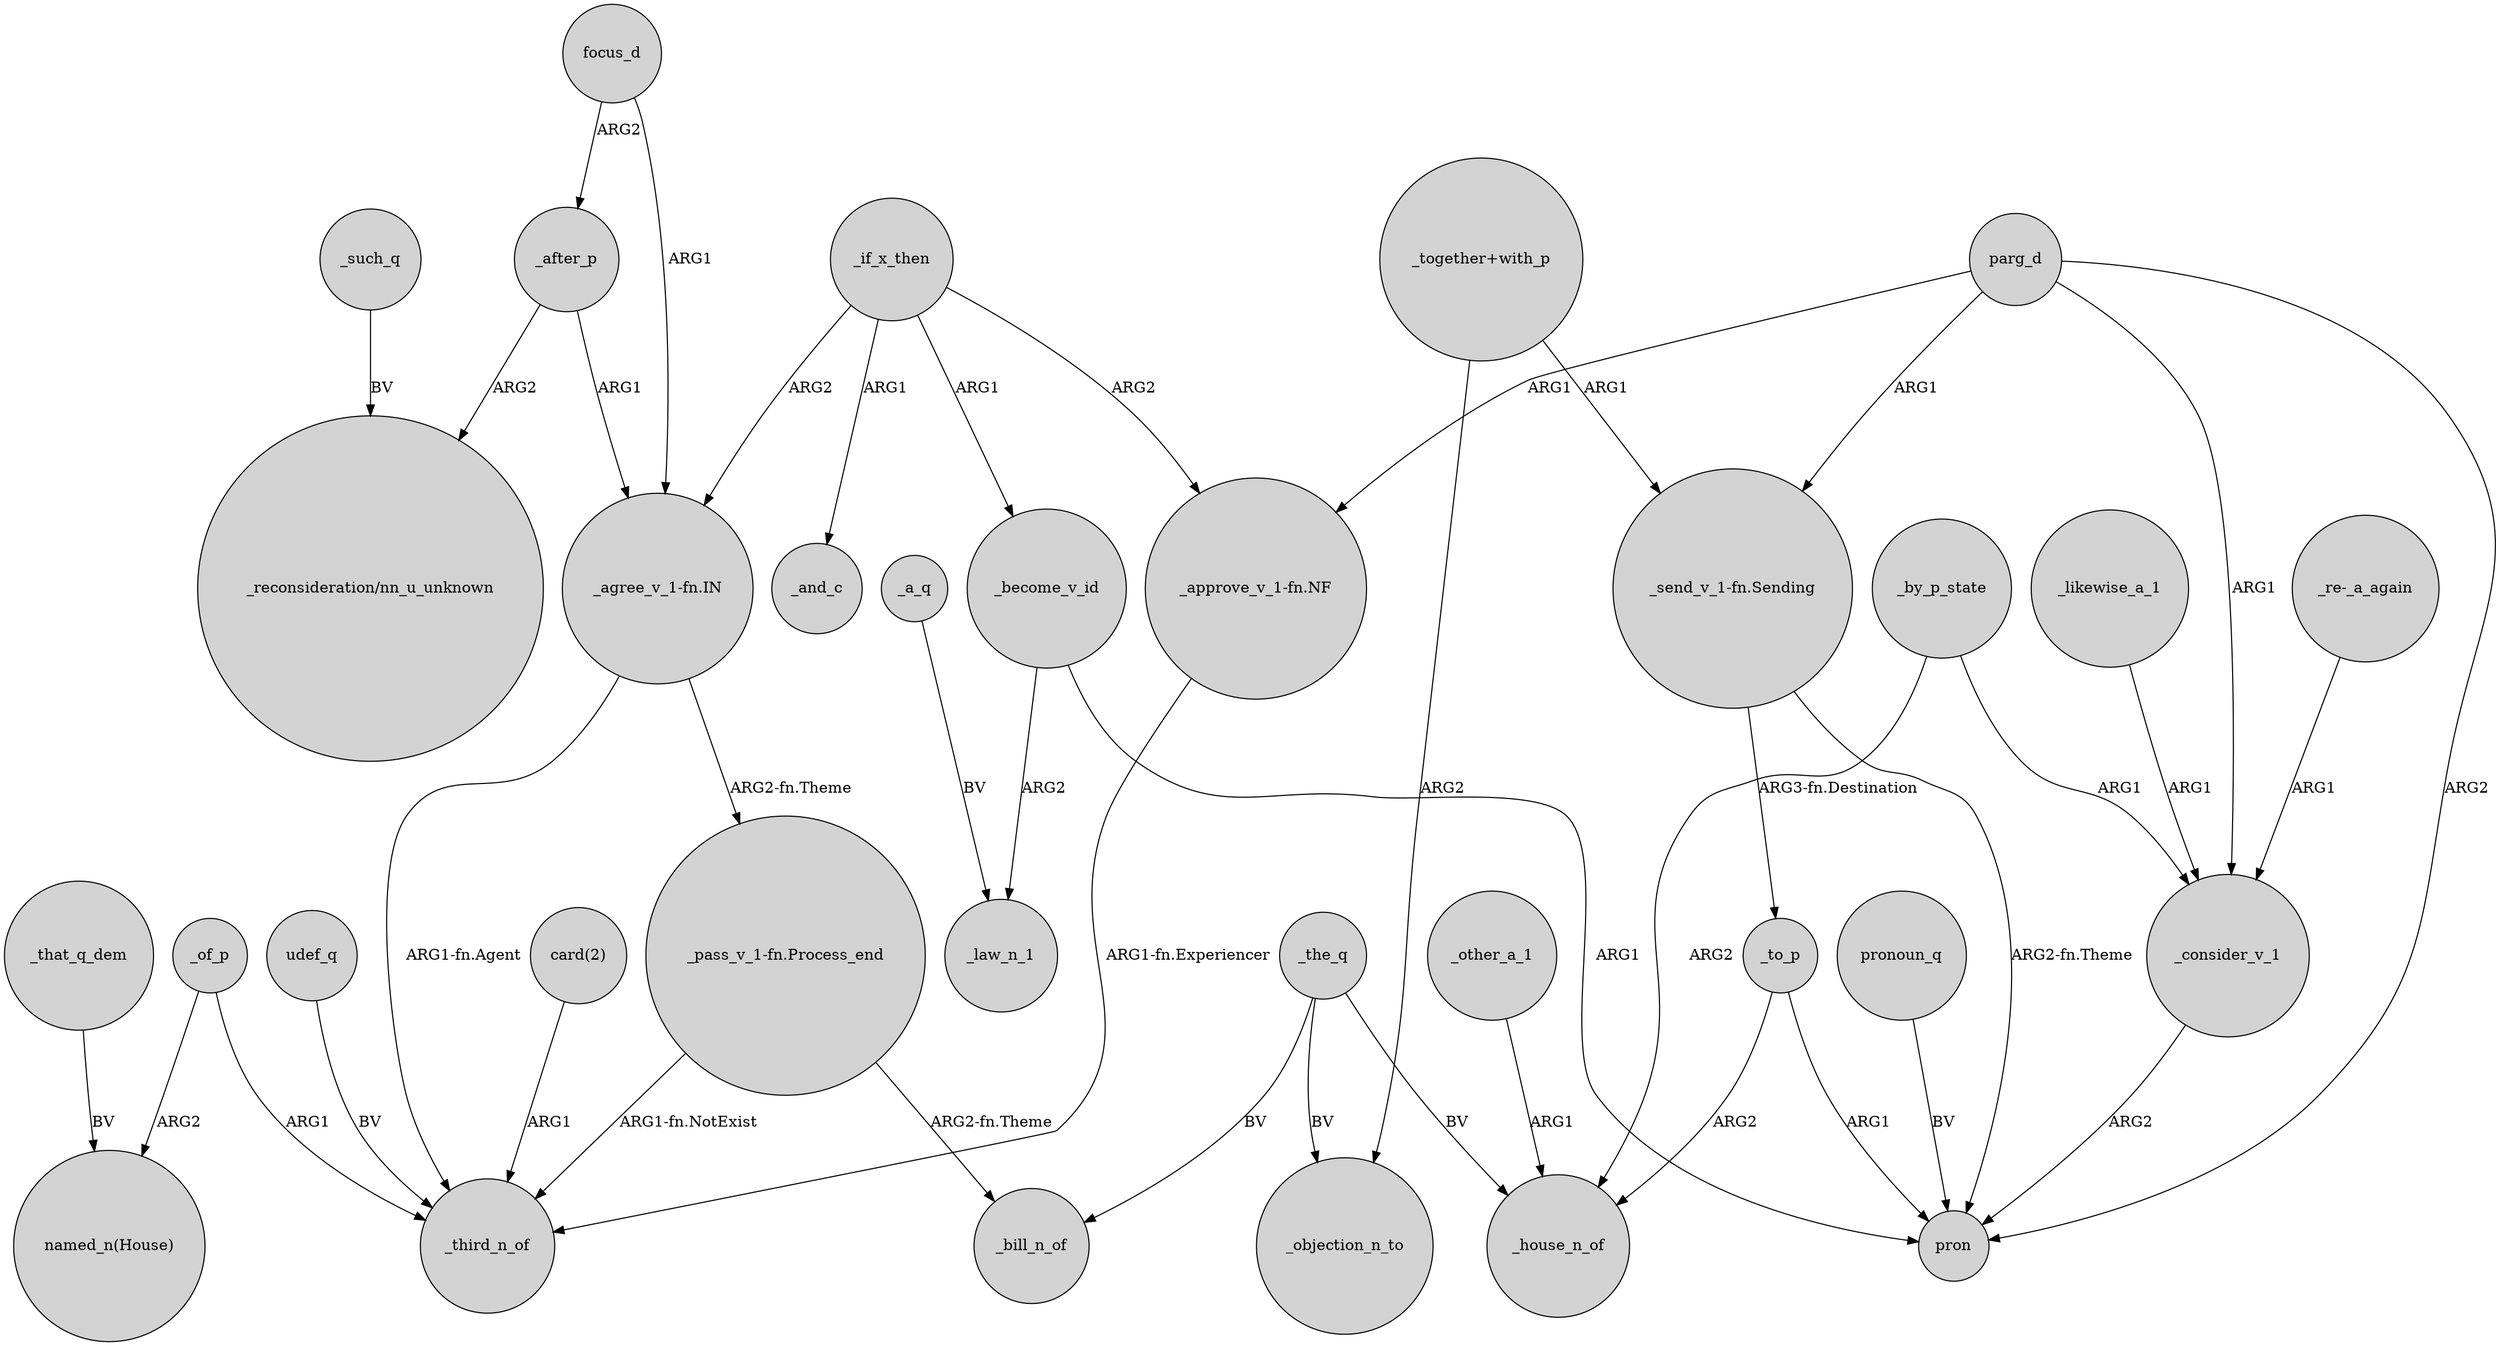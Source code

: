 digraph {
	node [shape=circle style=filled]
	_the_q -> _bill_n_of [label=BV]
	_of_p -> _third_n_of [label=ARG1]
	_after_p -> "_reconsideration/nn_u_unknown" [label=ARG2]
	_the_q -> _house_n_of [label=BV]
	"_together+with_p" -> "_send_v_1-fn.Sending" [label=ARG1]
	focus_d -> _after_p [label=ARG2]
	_that_q_dem -> "named_n(House)" [label=BV]
	_by_p_state -> _consider_v_1 [label=ARG1]
	_to_p -> pron [label=ARG1]
	_the_q -> _objection_n_to [label=BV]
	"card(2)" -> _third_n_of [label=ARG1]
	udef_q -> _third_n_of [label=BV]
	_become_v_id -> pron [label=ARG1]
	_become_v_id -> _law_n_1 [label=ARG2]
	"_agree_v_1-fn.IN" -> _third_n_of [label="ARG1-fn.Agent"]
	"_approve_v_1-fn.NF" -> _third_n_of [label="ARG1-fn.Experiencer"]
	_of_p -> "named_n(House)" [label=ARG2]
	_such_q -> "_reconsideration/nn_u_unknown" [label=BV]
	parg_d -> pron [label=ARG2]
	pronoun_q -> pron [label=BV]
	_a_q -> _law_n_1 [label=BV]
	"_pass_v_1-fn.Process_end" -> _third_n_of [label="ARG1-fn.NotExist"]
	"_pass_v_1-fn.Process_end" -> _bill_n_of [label="ARG2-fn.Theme"]
	_if_x_then -> _become_v_id [label=ARG1]
	_after_p -> "_agree_v_1-fn.IN" [label=ARG1]
	"_send_v_1-fn.Sending" -> _to_p [label="ARG3-fn.Destination"]
	"_agree_v_1-fn.IN" -> "_pass_v_1-fn.Process_end" [label="ARG2-fn.Theme"]
	_if_x_then -> _and_c [label=ARG1]
	_to_p -> _house_n_of [label=ARG2]
	_other_a_1 -> _house_n_of [label=ARG1]
	_if_x_then -> "_agree_v_1-fn.IN" [label=ARG2]
	_likewise_a_1 -> _consider_v_1 [label=ARG1]
	parg_d -> "_send_v_1-fn.Sending" [label=ARG1]
	_by_p_state -> _house_n_of [label=ARG2]
	parg_d -> _consider_v_1 [label=ARG1]
	_if_x_then -> "_approve_v_1-fn.NF" [label=ARG2]
	focus_d -> "_agree_v_1-fn.IN" [label=ARG1]
	"_together+with_p" -> _objection_n_to [label=ARG2]
	parg_d -> "_approve_v_1-fn.NF" [label=ARG1]
	"_send_v_1-fn.Sending" -> pron [label="ARG2-fn.Theme"]
	_consider_v_1 -> pron [label=ARG2]
	"_re-_a_again" -> _consider_v_1 [label=ARG1]
}
